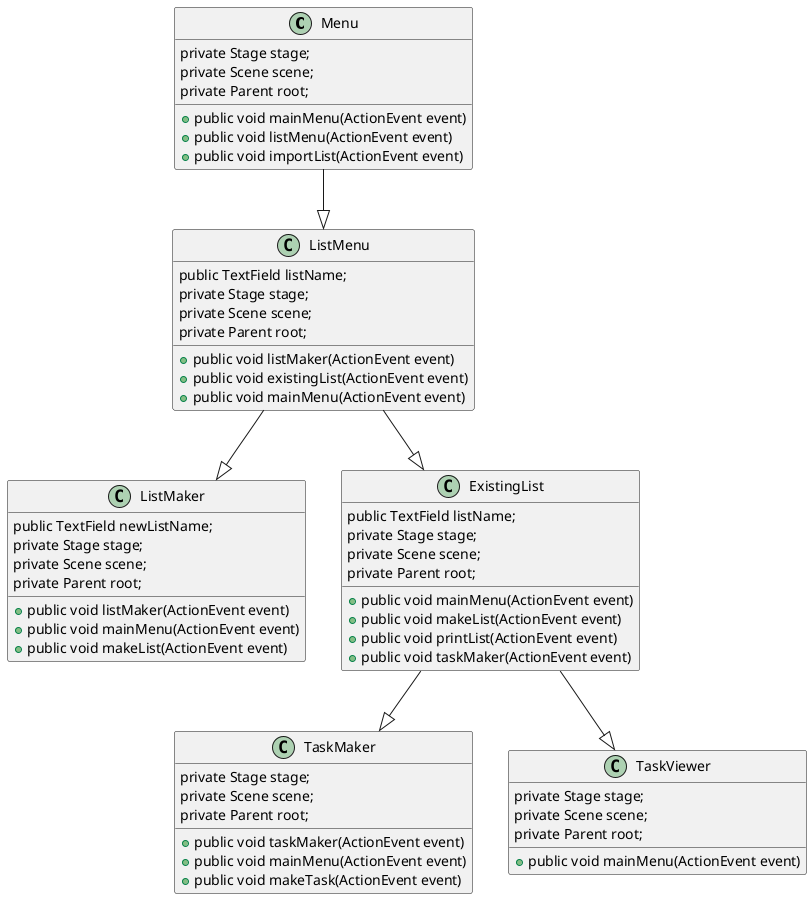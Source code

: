 @startuml

Menu --|> ListMenu
ListMenu --|> ListMaker
ListMenu --|> ExistingList
ExistingList --|> TaskMaker
ExistingList --|> TaskViewer

class Menu{

    private Stage stage;
    private Scene scene;
    private Parent root;

    + public void mainMenu(ActionEvent event)
    + public void listMenu(ActionEvent event)
    + public void importList(ActionEvent event)
}

class ListMenu{

    public TextField listName;
    private Stage stage;
    private Scene scene;
    private Parent root;

    + public void listMaker(ActionEvent event)
    + public void existingList(ActionEvent event)
    + public void mainMenu(ActionEvent event)
}

class ListMaker{

    public TextField newListName;
    private Stage stage;
    private Scene scene;
    private Parent root;

    + public void listMaker(ActionEvent event)
    + public void mainMenu(ActionEvent event)
    + public void makeList(ActionEvent event)
}

class ExistingList{

    public TextField listName;
    private Stage stage;
    private Scene scene;
    private Parent root;

    + public void mainMenu(ActionEvent event)
    + public void makeList(ActionEvent event)
    + public void printList(ActionEvent event)
    + public void taskMaker(ActionEvent event)
}

class TaskMaker{

    private Stage stage;
    private Scene scene;
    private Parent root;

    + public void taskMaker(ActionEvent event)
    + public void mainMenu(ActionEvent event)
    + public void makeTask(ActionEvent event)
}

class TaskViewer{

    private Stage stage;
    private Scene scene;
    private Parent root;

    + public void mainMenu(ActionEvent event)
}

@enduml